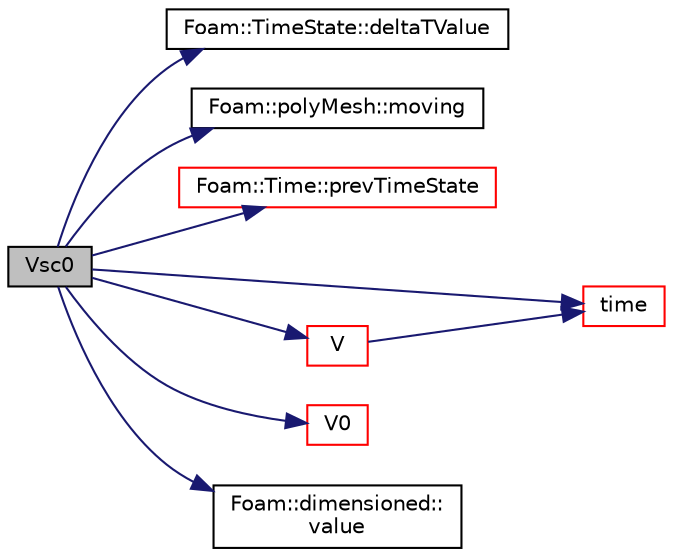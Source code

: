 digraph "Vsc0"
{
  bgcolor="transparent";
  edge [fontname="Helvetica",fontsize="10",labelfontname="Helvetica",labelfontsize="10"];
  node [fontname="Helvetica",fontsize="10",shape=record];
  rankdir="LR";
  Node1 [label="Vsc0",height=0.2,width=0.4,color="black", fillcolor="grey75", style="filled", fontcolor="black"];
  Node1 -> Node2 [color="midnightblue",fontsize="10",style="solid",fontname="Helvetica"];
  Node2 [label="Foam::TimeState::deltaTValue",height=0.2,width=0.4,color="black",URL="$a02706.html#a1508533903ff59ee99b4f85c41bb6ad5",tooltip="Return time step value. "];
  Node1 -> Node3 [color="midnightblue",fontsize="10",style="solid",fontname="Helvetica"];
  Node3 [label="Foam::polyMesh::moving",height=0.2,width=0.4,color="black",URL="$a01959.html#acf4d608f7e0fe874d68b2d9c15e73974",tooltip="Is mesh moving. "];
  Node1 -> Node4 [color="midnightblue",fontsize="10",style="solid",fontname="Helvetica"];
  Node4 [label="Foam::Time::prevTimeState",height=0.2,width=0.4,color="red",URL="$a02697.html#afab37f1ff1f8b9925d26334073705c55",tooltip="Return previous TimeState if time is being sub-cycled. "];
  Node1 -> Node5 [color="midnightblue",fontsize="10",style="solid",fontname="Helvetica"];
  Node5 [label="time",height=0.2,width=0.4,color="red",URL="$a00892.html#a48fcf6de2789aff6b430b5fc1a05693f",tooltip="Return the top-level database. "];
  Node1 -> Node6 [color="midnightblue",fontsize="10",style="solid",fontname="Helvetica"];
  Node6 [label="V",height=0.2,width=0.4,color="red",URL="$a00892.html#a27cd86423696afe77220320c31fba00c",tooltip="Return cell volumes. "];
  Node6 -> Node5 [color="midnightblue",fontsize="10",style="solid",fontname="Helvetica"];
  Node1 -> Node7 [color="midnightblue",fontsize="10",style="solid",fontname="Helvetica"];
  Node7 [label="V0",height=0.2,width=0.4,color="red",URL="$a00892.html#aff0a2a98af258ba25f77411ceeb02bca",tooltip="Return old-time cell volumes. "];
  Node1 -> Node8 [color="midnightblue",fontsize="10",style="solid",fontname="Helvetica"];
  Node8 [label="Foam::dimensioned::\lvalue",height=0.2,width=0.4,color="black",URL="$a00538.html#a080d3824651cfcf52f72acceec615aaa",tooltip="Return const reference to value. "];
}
